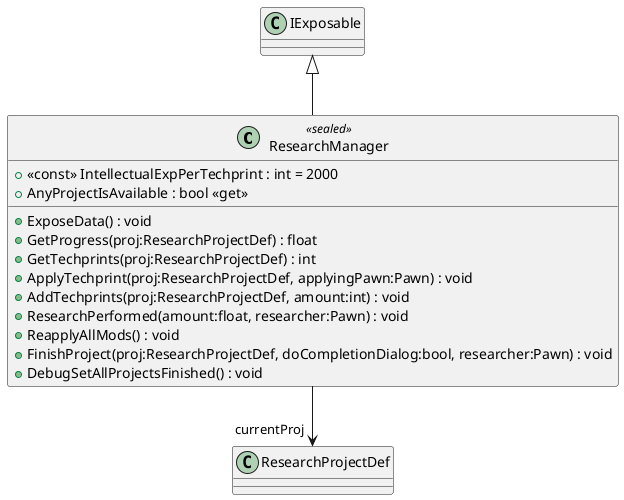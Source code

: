 @startuml
class ResearchManager <<sealed>> {
    + <<const>> IntellectualExpPerTechprint : int = 2000
    + AnyProjectIsAvailable : bool <<get>>
    + ExposeData() : void
    + GetProgress(proj:ResearchProjectDef) : float
    + GetTechprints(proj:ResearchProjectDef) : int
    + ApplyTechprint(proj:ResearchProjectDef, applyingPawn:Pawn) : void
    + AddTechprints(proj:ResearchProjectDef, amount:int) : void
    + ResearchPerformed(amount:float, researcher:Pawn) : void
    + ReapplyAllMods() : void
    + FinishProject(proj:ResearchProjectDef, doCompletionDialog:bool, researcher:Pawn) : void
    + DebugSetAllProjectsFinished() : void
}
IExposable <|-- ResearchManager
ResearchManager --> "currentProj" ResearchProjectDef
@enduml
